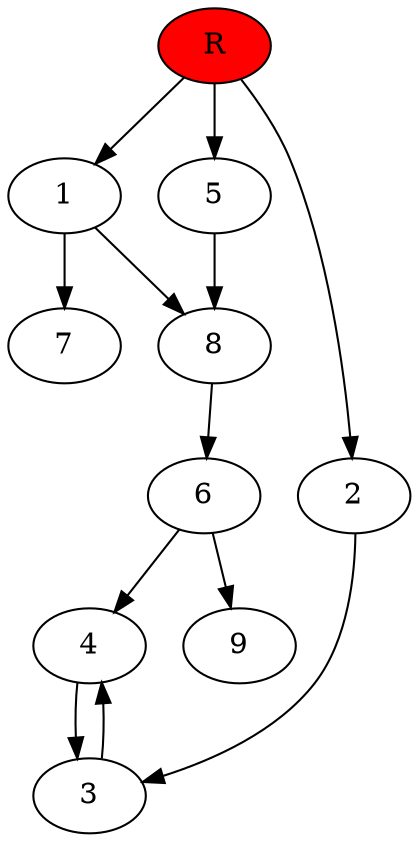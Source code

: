 digraph prb17334 {
	1
	2
	3
	4
	5
	6
	7
	8
	R [fillcolor="#ff0000" style=filled]
	1 -> 7
	1 -> 8
	2 -> 3
	3 -> 4
	4 -> 3
	5 -> 8
	6 -> 4
	6 -> 9
	8 -> 6
	R -> 1
	R -> 2
	R -> 5
}
